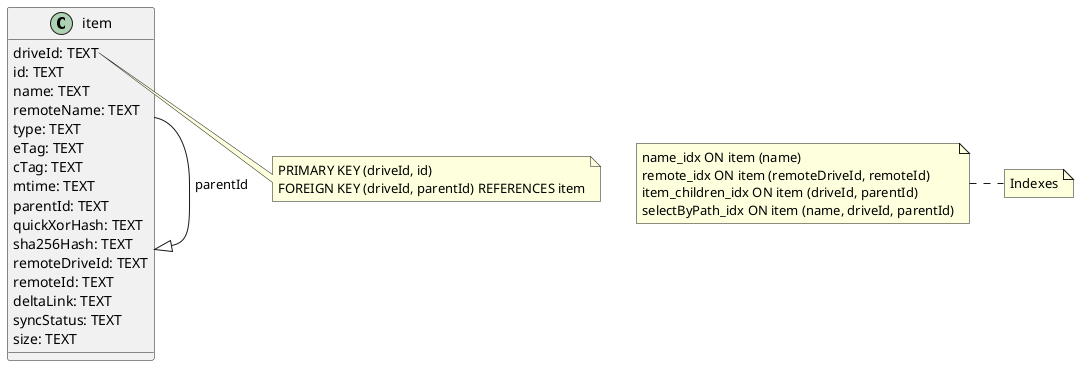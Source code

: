 @startuml

class item {
    driveId: TEXT
    id: TEXT
    name: TEXT
    remoteName: TEXT
    type: TEXT
    eTag: TEXT
    cTag: TEXT
    mtime: TEXT
    parentId: TEXT
    quickXorHash: TEXT
    sha256Hash: TEXT
    remoteDriveId: TEXT
    remoteId: TEXT
    deltaLink: TEXT
    syncStatus: TEXT
    size: TEXT
}

note right of item::driveId
  PRIMARY KEY (driveId, id)
  FOREIGN KEY (driveId, parentId) REFERENCES item
end note

item --|> item : parentId

note "Indexes" as N1
note left of N1
  name_idx ON item (name)
  remote_idx ON item (remoteDriveId, remoteId)
  item_children_idx ON item (driveId, parentId)
  selectByPath_idx ON item (name, driveId, parentId)
end note

@enduml
